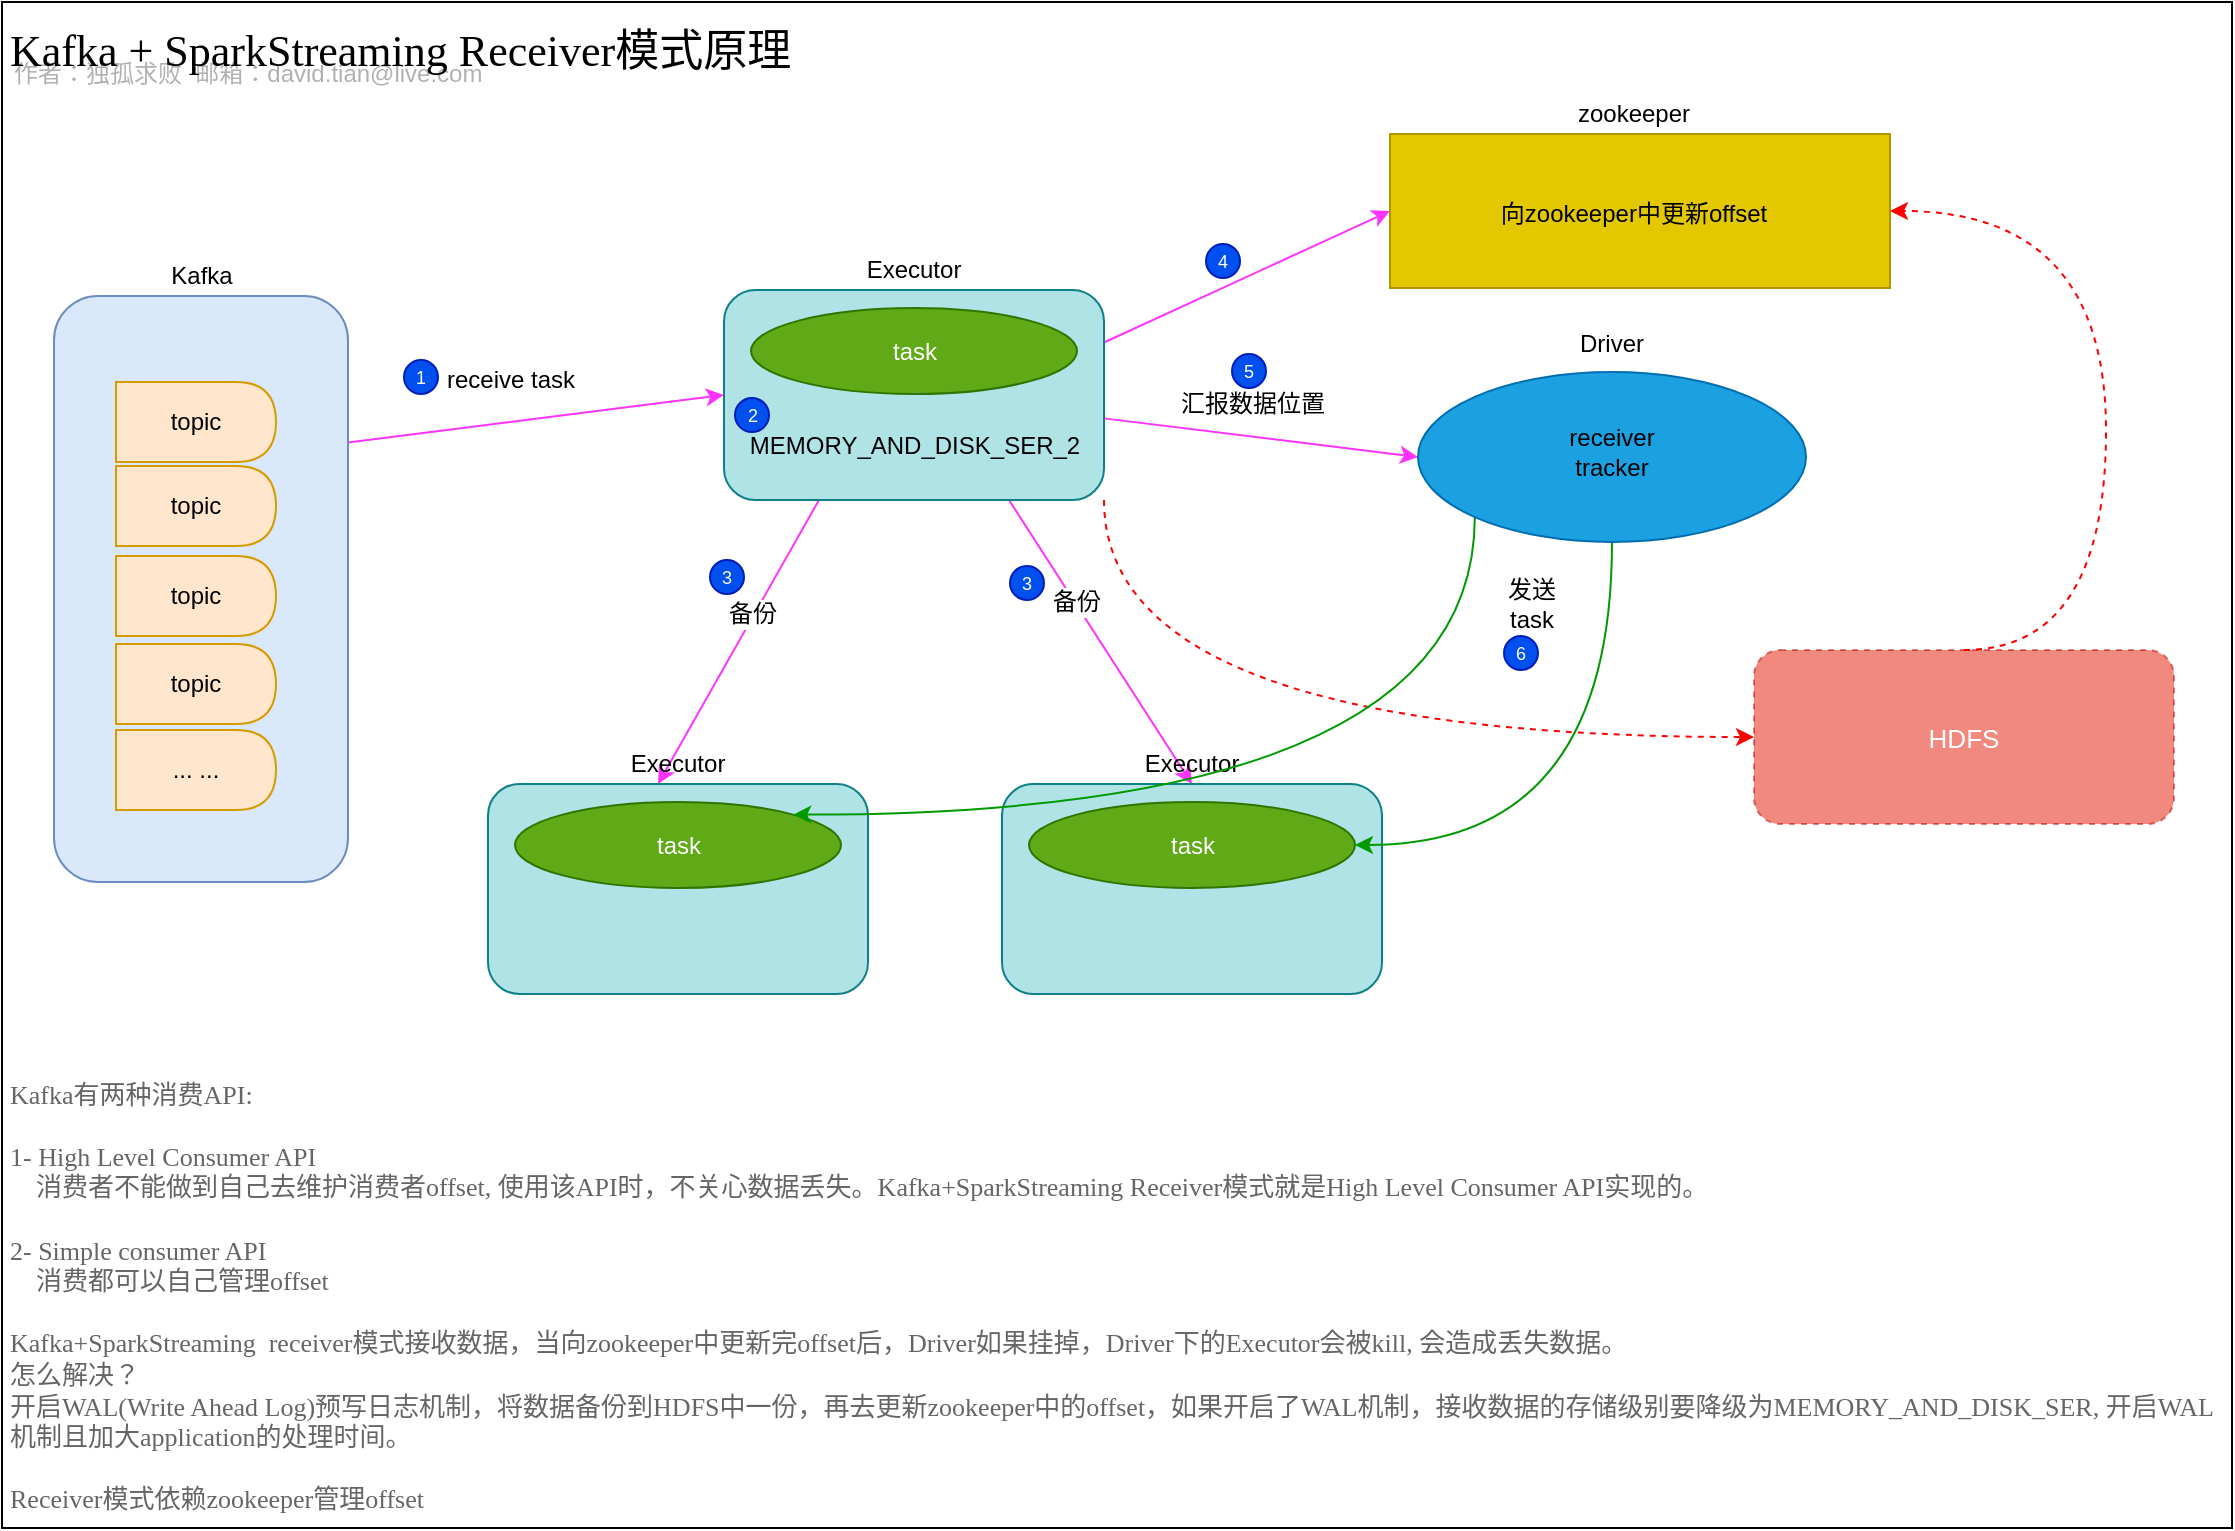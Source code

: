 <mxfile version="12.9.3" type="github"><diagram id="x1M4ee07AqdyKMkze1MH" name="Page-1"><mxGraphModel dx="1388" dy="481" grid="0" gridSize="10" guides="1" tooltips="1" connect="1" arrows="1" fold="1" page="1" pageScale="1" pageWidth="850" pageHeight="1100" math="0" shadow="0"><root><mxCell id="0"/><mxCell id="1" parent="0"/><mxCell id="5oGrpHbgUg6ms4f6cxof-64" value="" style="rounded=0;whiteSpace=wrap;html=1;fontSize=12;align=left;" vertex="1" parent="1"><mxGeometry x="92" y="13" width="1115" height="763" as="geometry"/></mxCell><mxCell id="5oGrpHbgUg6ms4f6cxof-13" style="rounded=0;orthogonalLoop=1;jettySize=auto;html=1;exitX=1;exitY=0.25;exitDx=0;exitDy=0;entryX=0;entryY=0.5;entryDx=0;entryDy=0;strokeColor=#FF33FF;" edge="1" parent="1" source="5oGrpHbgUg6ms4f6cxof-1" target="5oGrpHbgUg6ms4f6cxof-9"><mxGeometry relative="1" as="geometry"/></mxCell><mxCell id="5oGrpHbgUg6ms4f6cxof-14" value="receive task" style="text;html=1;align=center;verticalAlign=middle;resizable=0;points=[];labelBackgroundColor=#ffffff;" vertex="1" connectable="0" parent="5oGrpHbgUg6ms4f6cxof-13"><mxGeometry x="-0.149" y="1" relative="1" as="geometry"><mxPoint x="1.2" y="-20.13" as="offset"/></mxGeometry></mxCell><mxCell id="5oGrpHbgUg6ms4f6cxof-1" value="" style="rounded=1;whiteSpace=wrap;html=1;fillColor=#dae8fc;strokeColor=#6c8ebf;" vertex="1" parent="1"><mxGeometry x="118" y="160" width="147" height="293" as="geometry"/></mxCell><mxCell id="5oGrpHbgUg6ms4f6cxof-2" value="Kafka" style="text;html=1;strokeColor=none;fillColor=none;align=center;verticalAlign=middle;whiteSpace=wrap;rounded=0;" vertex="1" parent="1"><mxGeometry x="172" y="140" width="40" height="20" as="geometry"/></mxCell><mxCell id="5oGrpHbgUg6ms4f6cxof-4" value="topic" style="shape=delay;whiteSpace=wrap;html=1;fillColor=#ffe6cc;strokeColor=#d79b00;" vertex="1" parent="1"><mxGeometry x="149" y="203" width="80" height="40" as="geometry"/></mxCell><mxCell id="5oGrpHbgUg6ms4f6cxof-5" value="topic" style="shape=delay;whiteSpace=wrap;html=1;fillColor=#ffe6cc;strokeColor=#d79b00;" vertex="1" parent="1"><mxGeometry x="149" y="245" width="80" height="40" as="geometry"/></mxCell><mxCell id="5oGrpHbgUg6ms4f6cxof-6" value="topic" style="shape=delay;whiteSpace=wrap;html=1;fillColor=#ffe6cc;strokeColor=#d79b00;" vertex="1" parent="1"><mxGeometry x="149" y="290" width="80" height="40" as="geometry"/></mxCell><mxCell id="5oGrpHbgUg6ms4f6cxof-7" value="topic" style="shape=delay;whiteSpace=wrap;html=1;fillColor=#ffe6cc;strokeColor=#d79b00;" vertex="1" parent="1"><mxGeometry x="149" y="334" width="80" height="40" as="geometry"/></mxCell><mxCell id="5oGrpHbgUg6ms4f6cxof-8" value="... ..." style="shape=delay;whiteSpace=wrap;html=1;fillColor=#ffe6cc;strokeColor=#d79b00;" vertex="1" parent="1"><mxGeometry x="149" y="377" width="80" height="40" as="geometry"/></mxCell><mxCell id="5oGrpHbgUg6ms4f6cxof-23" style="edgeStyle=none;rounded=0;orthogonalLoop=1;jettySize=auto;html=1;exitX=0.25;exitY=1;exitDx=0;exitDy=0;entryX=0.25;entryY=1;entryDx=0;entryDy=0;strokeColor=#FF33FF;" edge="1" parent="1" source="5oGrpHbgUg6ms4f6cxof-9" target="5oGrpHbgUg6ms4f6cxof-16"><mxGeometry relative="1" as="geometry"/></mxCell><mxCell id="5oGrpHbgUg6ms4f6cxof-25" value="备份" style="text;html=1;align=center;verticalAlign=middle;resizable=0;points=[];labelBackgroundColor=#ffffff;" vertex="1" connectable="0" parent="5oGrpHbgUg6ms4f6cxof-23"><mxGeometry x="-0.188" y="-1" relative="1" as="geometry"><mxPoint y="-1" as="offset"/></mxGeometry></mxCell><mxCell id="5oGrpHbgUg6ms4f6cxof-24" style="edgeStyle=none;rounded=0;orthogonalLoop=1;jettySize=auto;html=1;exitX=0.75;exitY=1;exitDx=0;exitDy=0;entryX=0.5;entryY=1;entryDx=0;entryDy=0;strokeColor=#FF33FF;" edge="1" parent="1" source="5oGrpHbgUg6ms4f6cxof-9" target="5oGrpHbgUg6ms4f6cxof-20"><mxGeometry relative="1" as="geometry"/></mxCell><mxCell id="5oGrpHbgUg6ms4f6cxof-26" value="备份" style="text;html=1;align=center;verticalAlign=middle;resizable=0;points=[];labelBackgroundColor=#ffffff;" vertex="1" connectable="0" parent="5oGrpHbgUg6ms4f6cxof-24"><mxGeometry x="-0.27" relative="1" as="geometry"><mxPoint y="-1" as="offset"/></mxGeometry></mxCell><mxCell id="5oGrpHbgUg6ms4f6cxof-29" style="edgeStyle=none;rounded=0;orthogonalLoop=1;jettySize=auto;html=1;exitX=1;exitY=0.25;exitDx=0;exitDy=0;entryX=0;entryY=0.5;entryDx=0;entryDy=0;strokeColor=#FF33FF;" edge="1" parent="1" source="5oGrpHbgUg6ms4f6cxof-9" target="5oGrpHbgUg6ms4f6cxof-27"><mxGeometry relative="1" as="geometry"/></mxCell><mxCell id="5oGrpHbgUg6ms4f6cxof-32" style="edgeStyle=none;rounded=0;orthogonalLoop=1;jettySize=auto;html=1;entryX=0;entryY=0.5;entryDx=0;entryDy=0;strokeColor=#FF33FF;" edge="1" parent="1" source="5oGrpHbgUg6ms4f6cxof-9" target="5oGrpHbgUg6ms4f6cxof-31"><mxGeometry relative="1" as="geometry"/></mxCell><mxCell id="5oGrpHbgUg6ms4f6cxof-37" value="汇报数据位置" style="text;html=1;align=center;verticalAlign=middle;resizable=0;points=[];labelBackgroundColor=#ffffff;" vertex="1" connectable="0" parent="5oGrpHbgUg6ms4f6cxof-32"><mxGeometry x="-0.135" y="1" relative="1" as="geometry"><mxPoint x="5.39" y="-14.5" as="offset"/></mxGeometry></mxCell><mxCell id="5oGrpHbgUg6ms4f6cxof-58" style="edgeStyle=orthogonalEdgeStyle;curved=1;rounded=0;orthogonalLoop=1;jettySize=auto;html=1;exitX=1;exitY=1;exitDx=0;exitDy=0;entryX=0;entryY=0.5;entryDx=0;entryDy=0;strokeColor=#FF0000;fontSize=13;dashed=1;" edge="1" parent="1" source="5oGrpHbgUg6ms4f6cxof-9" target="5oGrpHbgUg6ms4f6cxof-57"><mxGeometry relative="1" as="geometry"/></mxCell><mxCell id="5oGrpHbgUg6ms4f6cxof-9" value="" style="rounded=1;whiteSpace=wrap;html=1;fillColor=#b0e3e6;strokeColor=#0e8088;" vertex="1" parent="1"><mxGeometry x="453" y="157" width="190" height="105" as="geometry"/></mxCell><mxCell id="5oGrpHbgUg6ms4f6cxof-10" value="Executor" style="text;html=1;strokeColor=none;fillColor=none;align=center;verticalAlign=middle;whiteSpace=wrap;rounded=0;" vertex="1" parent="1"><mxGeometry x="528" y="137" width="40" height="20" as="geometry"/></mxCell><mxCell id="5oGrpHbgUg6ms4f6cxof-11" value="task" style="ellipse;whiteSpace=wrap;html=1;fillColor=#60a917;strokeColor=#2D7600;fontColor=#ffffff;" vertex="1" parent="1"><mxGeometry x="466.5" y="166" width="163" height="43" as="geometry"/></mxCell><mxCell id="5oGrpHbgUg6ms4f6cxof-12" value="MEMORY_AND_DISK_SER_2" style="text;html=1;strokeColor=none;fillColor=none;align=center;verticalAlign=middle;whiteSpace=wrap;rounded=0;" vertex="1" parent="1"><mxGeometry x="475.5" y="222" width="145" height="26" as="geometry"/></mxCell><mxCell id="5oGrpHbgUg6ms4f6cxof-15" value="" style="rounded=1;whiteSpace=wrap;html=1;fillColor=#b0e3e6;strokeColor=#0e8088;" vertex="1" parent="1"><mxGeometry x="335" y="404" width="190" height="105" as="geometry"/></mxCell><mxCell id="5oGrpHbgUg6ms4f6cxof-16" value="Executor" style="text;html=1;strokeColor=none;fillColor=none;align=center;verticalAlign=middle;whiteSpace=wrap;rounded=0;" vertex="1" parent="1"><mxGeometry x="410" y="384" width="40" height="20" as="geometry"/></mxCell><mxCell id="5oGrpHbgUg6ms4f6cxof-17" value="task" style="ellipse;whiteSpace=wrap;html=1;fillColor=#60a917;strokeColor=#2D7600;fontColor=#ffffff;" vertex="1" parent="1"><mxGeometry x="348.5" y="413" width="163" height="43" as="geometry"/></mxCell><mxCell id="5oGrpHbgUg6ms4f6cxof-19" value="" style="rounded=1;whiteSpace=wrap;html=1;fillColor=#b0e3e6;strokeColor=#0e8088;" vertex="1" parent="1"><mxGeometry x="592" y="404" width="190" height="105" as="geometry"/></mxCell><mxCell id="5oGrpHbgUg6ms4f6cxof-20" value="Executor" style="text;html=1;strokeColor=none;fillColor=none;align=center;verticalAlign=middle;whiteSpace=wrap;rounded=0;" vertex="1" parent="1"><mxGeometry x="667" y="384" width="40" height="20" as="geometry"/></mxCell><mxCell id="5oGrpHbgUg6ms4f6cxof-21" value="task" style="ellipse;whiteSpace=wrap;html=1;fillColor=#60a917;strokeColor=#2D7600;fontColor=#ffffff;" vertex="1" parent="1"><mxGeometry x="605.5" y="413" width="163" height="43" as="geometry"/></mxCell><mxCell id="5oGrpHbgUg6ms4f6cxof-27" value="" style="rounded=0;whiteSpace=wrap;html=1;fillColor=#e3c800;strokeColor=#B09500;fontColor=#ffffff;" vertex="1" parent="1"><mxGeometry x="786" y="79" width="250" height="77" as="geometry"/></mxCell><mxCell id="5oGrpHbgUg6ms4f6cxof-28" value="zookeeper" style="text;html=1;strokeColor=none;fillColor=none;align=center;verticalAlign=middle;whiteSpace=wrap;rounded=0;" vertex="1" parent="1"><mxGeometry x="888" y="59" width="40" height="20" as="geometry"/></mxCell><mxCell id="5oGrpHbgUg6ms4f6cxof-30" value="向zookeeper中更新offset" style="text;html=1;strokeColor=none;fillColor=none;align=center;verticalAlign=middle;whiteSpace=wrap;rounded=0;" vertex="1" parent="1"><mxGeometry x="818" y="101" width="180" height="36" as="geometry"/></mxCell><mxCell id="5oGrpHbgUg6ms4f6cxof-41" style="edgeStyle=orthogonalEdgeStyle;curved=1;rounded=0;orthogonalLoop=1;jettySize=auto;html=1;entryX=1;entryY=0;entryDx=0;entryDy=0;exitX=0;exitY=1;exitDx=0;exitDy=0;strokeColor=#009900;" edge="1" parent="1" source="5oGrpHbgUg6ms4f6cxof-31" target="5oGrpHbgUg6ms4f6cxof-17"><mxGeometry relative="1" as="geometry"><mxPoint x="828" y="265" as="sourcePoint"/><Array as="points"><mxPoint x="828" y="419"/></Array></mxGeometry></mxCell><mxCell id="5oGrpHbgUg6ms4f6cxof-42" style="edgeStyle=orthogonalEdgeStyle;curved=1;rounded=0;orthogonalLoop=1;jettySize=auto;html=1;exitX=0.5;exitY=1;exitDx=0;exitDy=0;entryX=1;entryY=0.5;entryDx=0;entryDy=0;strokeColor=#009900;" edge="1" parent="1" source="5oGrpHbgUg6ms4f6cxof-31" target="5oGrpHbgUg6ms4f6cxof-21"><mxGeometry relative="1" as="geometry"/></mxCell><mxCell id="5oGrpHbgUg6ms4f6cxof-31" value="" style="ellipse;whiteSpace=wrap;html=1;fillColor=#1ba1e2;strokeColor=#006EAF;fontColor=#ffffff;" vertex="1" parent="1"><mxGeometry x="800" y="198" width="194" height="85" as="geometry"/></mxCell><mxCell id="5oGrpHbgUg6ms4f6cxof-35" value="Driver" style="text;html=1;strokeColor=none;fillColor=none;align=center;verticalAlign=middle;whiteSpace=wrap;rounded=0;" vertex="1" parent="1"><mxGeometry x="877" y="174" width="40" height="20" as="geometry"/></mxCell><mxCell id="5oGrpHbgUg6ms4f6cxof-36" value="receiver tracker" style="text;html=1;strokeColor=none;fillColor=none;align=center;verticalAlign=middle;whiteSpace=wrap;rounded=0;" vertex="1" parent="1"><mxGeometry x="858" y="226" width="78" height="24" as="geometry"/></mxCell><mxCell id="5oGrpHbgUg6ms4f6cxof-43" value="发送task" style="text;html=1;strokeColor=none;fillColor=none;align=center;verticalAlign=middle;whiteSpace=wrap;rounded=0;" vertex="1" parent="1"><mxGeometry x="837" y="304" width="40" height="20" as="geometry"/></mxCell><mxCell id="5oGrpHbgUg6ms4f6cxof-46" value="1" style="ellipse;whiteSpace=wrap;html=1;aspect=fixed;fillColor=#0050ef;strokeColor=#001DBC;fontColor=#ffffff;fontSize=9;" vertex="1" parent="1"><mxGeometry x="293" y="192" width="17" height="17" as="geometry"/></mxCell><mxCell id="5oGrpHbgUg6ms4f6cxof-50" value="2" style="ellipse;whiteSpace=wrap;html=1;aspect=fixed;fillColor=#0050ef;strokeColor=#001DBC;fontColor=#ffffff;fontSize=9;" vertex="1" parent="1"><mxGeometry x="458.5" y="211" width="17" height="17" as="geometry"/></mxCell><mxCell id="5oGrpHbgUg6ms4f6cxof-51" value="3" style="ellipse;whiteSpace=wrap;html=1;aspect=fixed;fillColor=#0050ef;strokeColor=#001DBC;fontColor=#ffffff;fontSize=9;" vertex="1" parent="1"><mxGeometry x="446" y="292" width="17" height="17" as="geometry"/></mxCell><mxCell id="5oGrpHbgUg6ms4f6cxof-52" value="3" style="ellipse;whiteSpace=wrap;html=1;aspect=fixed;fillColor=#0050ef;strokeColor=#001DBC;fontColor=#ffffff;fontSize=9;" vertex="1" parent="1"><mxGeometry x="596" y="295" width="17" height="17" as="geometry"/></mxCell><mxCell id="5oGrpHbgUg6ms4f6cxof-53" value="4" style="ellipse;whiteSpace=wrap;html=1;aspect=fixed;fillColor=#0050ef;strokeColor=#001DBC;fontColor=#ffffff;fontSize=9;" vertex="1" parent="1"><mxGeometry x="694" y="134" width="17" height="17" as="geometry"/></mxCell><mxCell id="5oGrpHbgUg6ms4f6cxof-54" value="5" style="ellipse;whiteSpace=wrap;html=1;aspect=fixed;fillColor=#0050ef;strokeColor=#001DBC;fontColor=#ffffff;fontSize=9;" vertex="1" parent="1"><mxGeometry x="707" y="189" width="17" height="17" as="geometry"/></mxCell><mxCell id="5oGrpHbgUg6ms4f6cxof-55" value="6" style="ellipse;whiteSpace=wrap;html=1;aspect=fixed;fillColor=#0050ef;strokeColor=#001DBC;fontColor=#ffffff;fontSize=9;" vertex="1" parent="1"><mxGeometry x="843" y="330" width="17" height="17" as="geometry"/></mxCell><mxCell id="5oGrpHbgUg6ms4f6cxof-56" value="&lt;br&gt;Kafka有两种消费API:&lt;br&gt;&lt;br&gt;1- High Level Consumer API &lt;br&gt;&amp;nbsp; &amp;nbsp; 消费者不能做到自己去维护消费者offset, 使用该API时，不关心数据丢失。Kafka+SparkStreaming Receiver模式就是High Level Consumer API实现的。&lt;br&gt;&lt;br&gt;2- Simple consumer API&lt;br&gt;&amp;nbsp; &amp;nbsp; 消费都可以自己管理offset&lt;br&gt;&lt;br&gt;Kafka+SparkStreaming &amp;nbsp;receiver模式接收数据，当向zookeeper中更新完offset后，Driver如果挂掉，Driver下的Executor会被kill, 会造成丢失数据。&lt;br&gt;怎么解决？&lt;br&gt;开启WAL(Write Ahead Log)预写日志机制，将数据备份到HDFS中一份，再去更新zookeeper中的offset，如果开启了WAL机制，接收数据的存储级别要降级为MEMORY_AND_DISK_SER, 开启WAL机制且加大application的处理时间。&lt;br&gt;&lt;br&gt;Receiver模式依赖zookeeper管理offset" style="text;html=1;strokeColor=none;fillColor=none;align=left;verticalAlign=top;whiteSpace=wrap;rounded=0;fontSize=13;fontFamily=Comic Sans MS;textOpacity=60;" vertex="1" parent="1"><mxGeometry x="94" y="529" width="1110" height="224" as="geometry"/></mxCell><mxCell id="5oGrpHbgUg6ms4f6cxof-59" style="edgeStyle=orthogonalEdgeStyle;curved=1;rounded=0;orthogonalLoop=1;jettySize=auto;html=1;exitX=0.5;exitY=0;exitDx=0;exitDy=0;entryX=1;entryY=0.5;entryDx=0;entryDy=0;strokeColor=#FF0000;fontSize=13;dashed=1;" edge="1" parent="1" source="5oGrpHbgUg6ms4f6cxof-57" target="5oGrpHbgUg6ms4f6cxof-27"><mxGeometry relative="1" as="geometry"><Array as="points"><mxPoint x="1144" y="337"/><mxPoint x="1144" y="118"/></Array></mxGeometry></mxCell><mxCell id="5oGrpHbgUg6ms4f6cxof-57" value="HDFS" style="rounded=1;whiteSpace=wrap;html=1;fontSize=13;fillColor=#e51400;strokeColor=#B20000;fontColor=#ffffff;dashed=1;shadow=0;opacity=50;" vertex="1" parent="1"><mxGeometry x="968" y="337" width="210" height="87" as="geometry"/></mxCell><mxCell id="5oGrpHbgUg6ms4f6cxof-60" value="Kafka + SparkStreaming Receiver模式原理" style="text;html=1;strokeColor=none;fillColor=none;align=left;verticalAlign=middle;whiteSpace=wrap;rounded=0;fontSize=22;fontFamily=Comic Sans MS;" vertex="1" parent="1"><mxGeometry x="94" y="15" width="1112" height="45" as="geometry"/></mxCell><mxCell id="5oGrpHbgUg6ms4f6cxof-61" value="作者：独孤求败 &amp;nbsp;邮箱：david.tian@live.com" style="text;html=1;strokeColor=none;fillColor=none;align=left;verticalAlign=middle;whiteSpace=wrap;rounded=0;fontSize=12;shadow=0;textOpacity=30;" vertex="1" parent="1"><mxGeometry x="96" y="28" width="383" height="41" as="geometry"/></mxCell></root></mxGraphModel></diagram></mxfile>